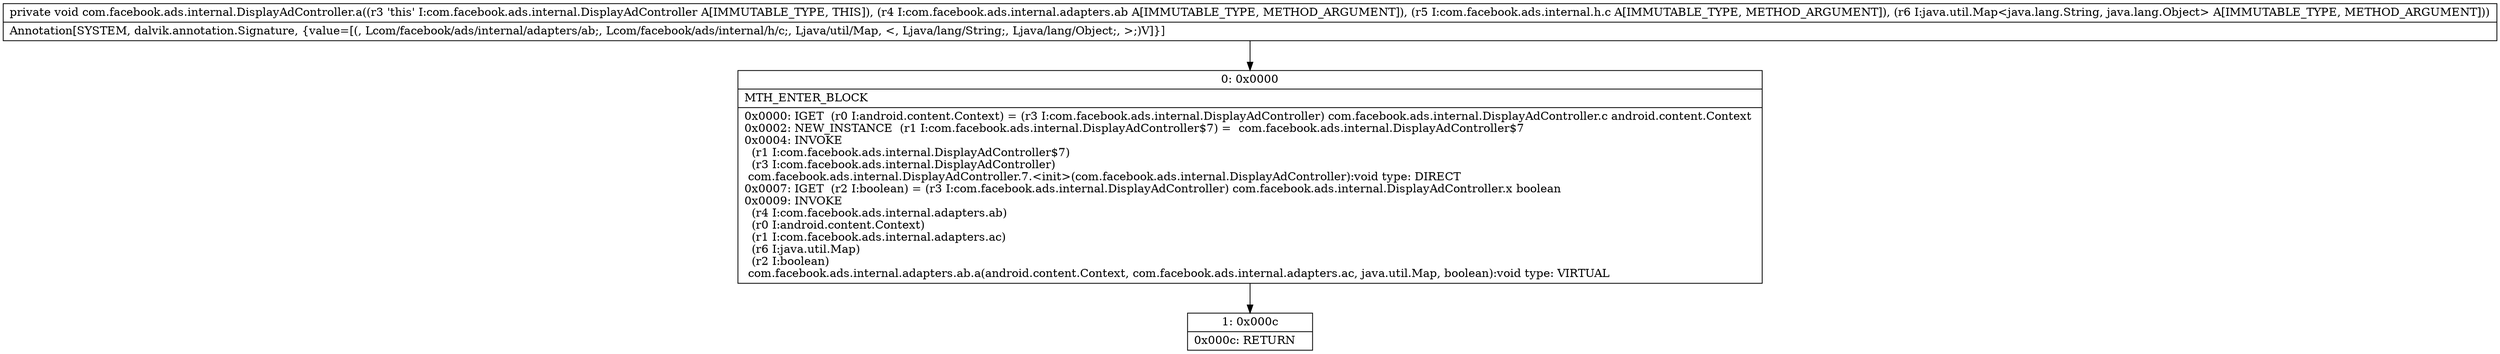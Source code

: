 digraph "CFG forcom.facebook.ads.internal.DisplayAdController.a(Lcom\/facebook\/ads\/internal\/adapters\/ab;Lcom\/facebook\/ads\/internal\/h\/c;Ljava\/util\/Map;)V" {
Node_0 [shape=record,label="{0\:\ 0x0000|MTH_ENTER_BLOCK\l|0x0000: IGET  (r0 I:android.content.Context) = (r3 I:com.facebook.ads.internal.DisplayAdController) com.facebook.ads.internal.DisplayAdController.c android.content.Context \l0x0002: NEW_INSTANCE  (r1 I:com.facebook.ads.internal.DisplayAdController$7) =  com.facebook.ads.internal.DisplayAdController$7 \l0x0004: INVOKE  \l  (r1 I:com.facebook.ads.internal.DisplayAdController$7)\l  (r3 I:com.facebook.ads.internal.DisplayAdController)\l com.facebook.ads.internal.DisplayAdController.7.\<init\>(com.facebook.ads.internal.DisplayAdController):void type: DIRECT \l0x0007: IGET  (r2 I:boolean) = (r3 I:com.facebook.ads.internal.DisplayAdController) com.facebook.ads.internal.DisplayAdController.x boolean \l0x0009: INVOKE  \l  (r4 I:com.facebook.ads.internal.adapters.ab)\l  (r0 I:android.content.Context)\l  (r1 I:com.facebook.ads.internal.adapters.ac)\l  (r6 I:java.util.Map)\l  (r2 I:boolean)\l com.facebook.ads.internal.adapters.ab.a(android.content.Context, com.facebook.ads.internal.adapters.ac, java.util.Map, boolean):void type: VIRTUAL \l}"];
Node_1 [shape=record,label="{1\:\ 0x000c|0x000c: RETURN   \l}"];
MethodNode[shape=record,label="{private void com.facebook.ads.internal.DisplayAdController.a((r3 'this' I:com.facebook.ads.internal.DisplayAdController A[IMMUTABLE_TYPE, THIS]), (r4 I:com.facebook.ads.internal.adapters.ab A[IMMUTABLE_TYPE, METHOD_ARGUMENT]), (r5 I:com.facebook.ads.internal.h.c A[IMMUTABLE_TYPE, METHOD_ARGUMENT]), (r6 I:java.util.Map\<java.lang.String, java.lang.Object\> A[IMMUTABLE_TYPE, METHOD_ARGUMENT]))  | Annotation[SYSTEM, dalvik.annotation.Signature, \{value=[(, Lcom\/facebook\/ads\/internal\/adapters\/ab;, Lcom\/facebook\/ads\/internal\/h\/c;, Ljava\/util\/Map, \<, Ljava\/lang\/String;, Ljava\/lang\/Object;, \>;)V]\}]\l}"];
MethodNode -> Node_0;
Node_0 -> Node_1;
}

